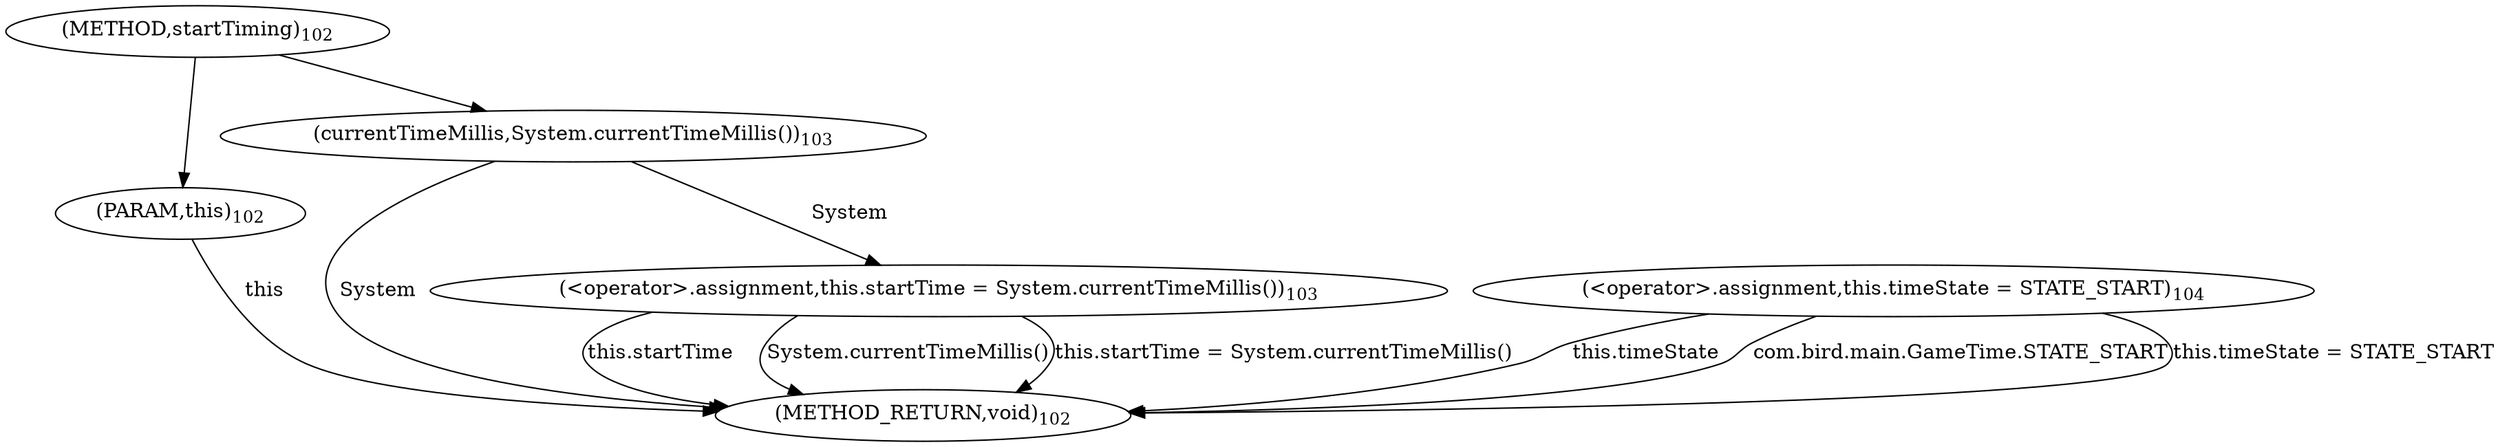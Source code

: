 digraph "startTiming" {  
"291" [label = <(METHOD,startTiming)<SUB>102</SUB>> ]
"309" [label = <(METHOD_RETURN,void)<SUB>102</SUB>> ]
"292" [label = <(PARAM,this)<SUB>102</SUB>> ]
"294" [label = <(&lt;operator&gt;.assignment,this.startTime = System.currentTimeMillis())<SUB>103</SUB>> ]
"300" [label = <(&lt;operator&gt;.assignment,this.timeState = STATE_START)<SUB>104</SUB>> ]
"294" [label = <(&lt;operator&gt;.assignment,this.startTime = System.currentTimeMillis())<SUB>103</SUB>> ]
"294" [label = <(&lt;operator&gt;.assignment,this.startTime = System.currentTimeMillis())<SUB>103</SUB>> ]
"300" [label = <(&lt;operator&gt;.assignment,this.timeState = STATE_START)<SUB>104</SUB>> ]
"300" [label = <(&lt;operator&gt;.assignment,this.timeState = STATE_START)<SUB>104</SUB>> ]
"298" [label = <(currentTimeMillis,System.currentTimeMillis())<SUB>103</SUB>> ]
  "292" -> "309"  [ label = "this"] 
  "294" -> "309"  [ label = "this.startTime"] 
  "294" -> "309"  [ label = "System.currentTimeMillis()"] 
  "294" -> "309"  [ label = "this.startTime = System.currentTimeMillis()"] 
  "300" -> "309"  [ label = "this.timeState"] 
  "300" -> "309"  [ label = "com.bird.main.GameTime.STATE_START"] 
  "300" -> "309"  [ label = "this.timeState = STATE_START"] 
  "298" -> "309"  [ label = "System"] 
  "291" -> "292" 
  "298" -> "294"  [ label = "System"] 
  "291" -> "298" 
}
